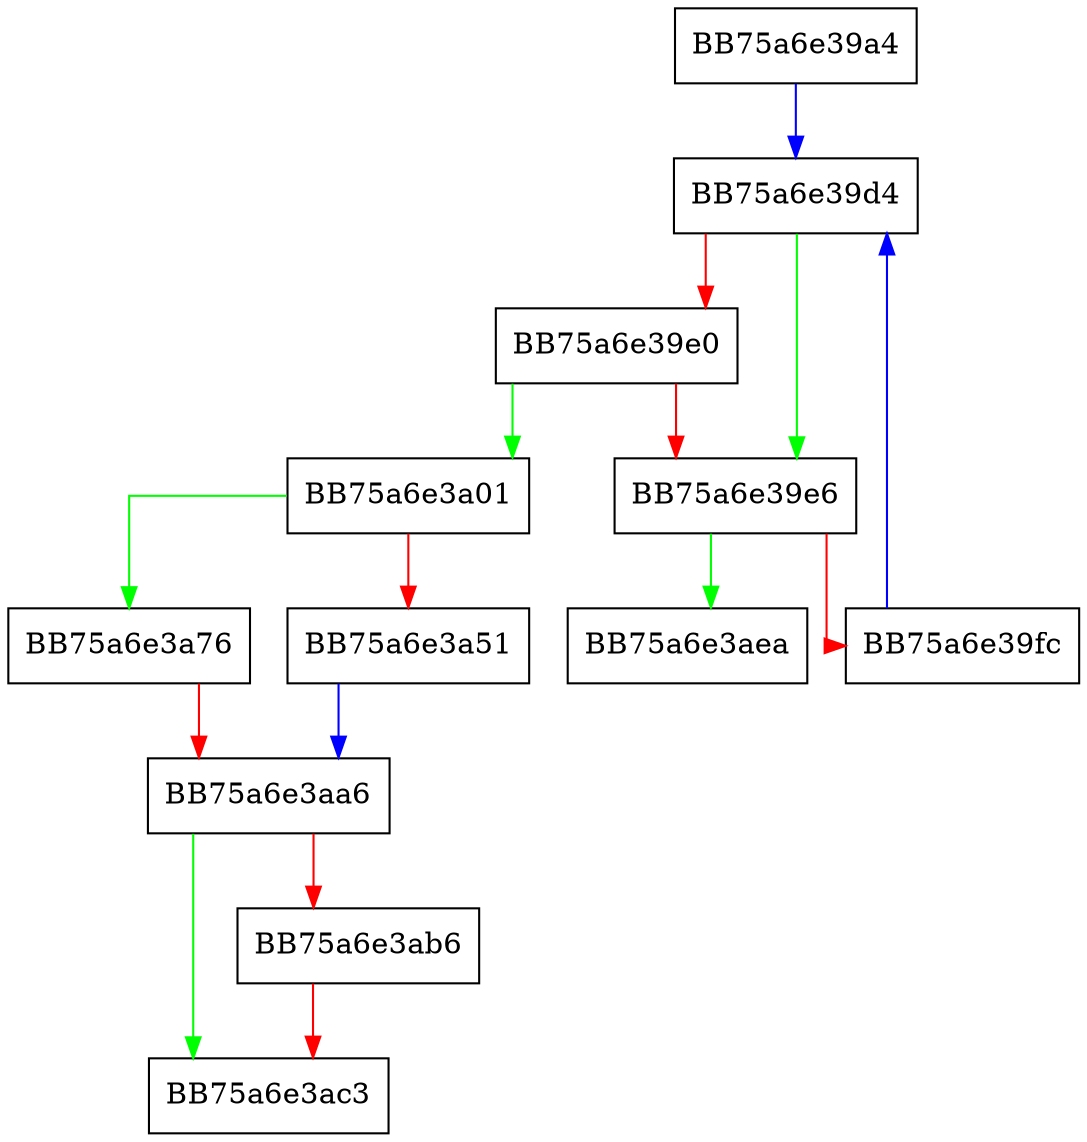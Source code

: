 digraph _Growmap {
  node [shape="box"];
  graph [splines=ortho];
  BB75a6e39a4 -> BB75a6e39d4 [color="blue"];
  BB75a6e39d4 -> BB75a6e39e6 [color="green"];
  BB75a6e39d4 -> BB75a6e39e0 [color="red"];
  BB75a6e39e0 -> BB75a6e3a01 [color="green"];
  BB75a6e39e0 -> BB75a6e39e6 [color="red"];
  BB75a6e39e6 -> BB75a6e3aea [color="green"];
  BB75a6e39e6 -> BB75a6e39fc [color="red"];
  BB75a6e39fc -> BB75a6e39d4 [color="blue"];
  BB75a6e3a01 -> BB75a6e3a76 [color="green"];
  BB75a6e3a01 -> BB75a6e3a51 [color="red"];
  BB75a6e3a51 -> BB75a6e3aa6 [color="blue"];
  BB75a6e3a76 -> BB75a6e3aa6 [color="red"];
  BB75a6e3aa6 -> BB75a6e3ac3 [color="green"];
  BB75a6e3aa6 -> BB75a6e3ab6 [color="red"];
  BB75a6e3ab6 -> BB75a6e3ac3 [color="red"];
}